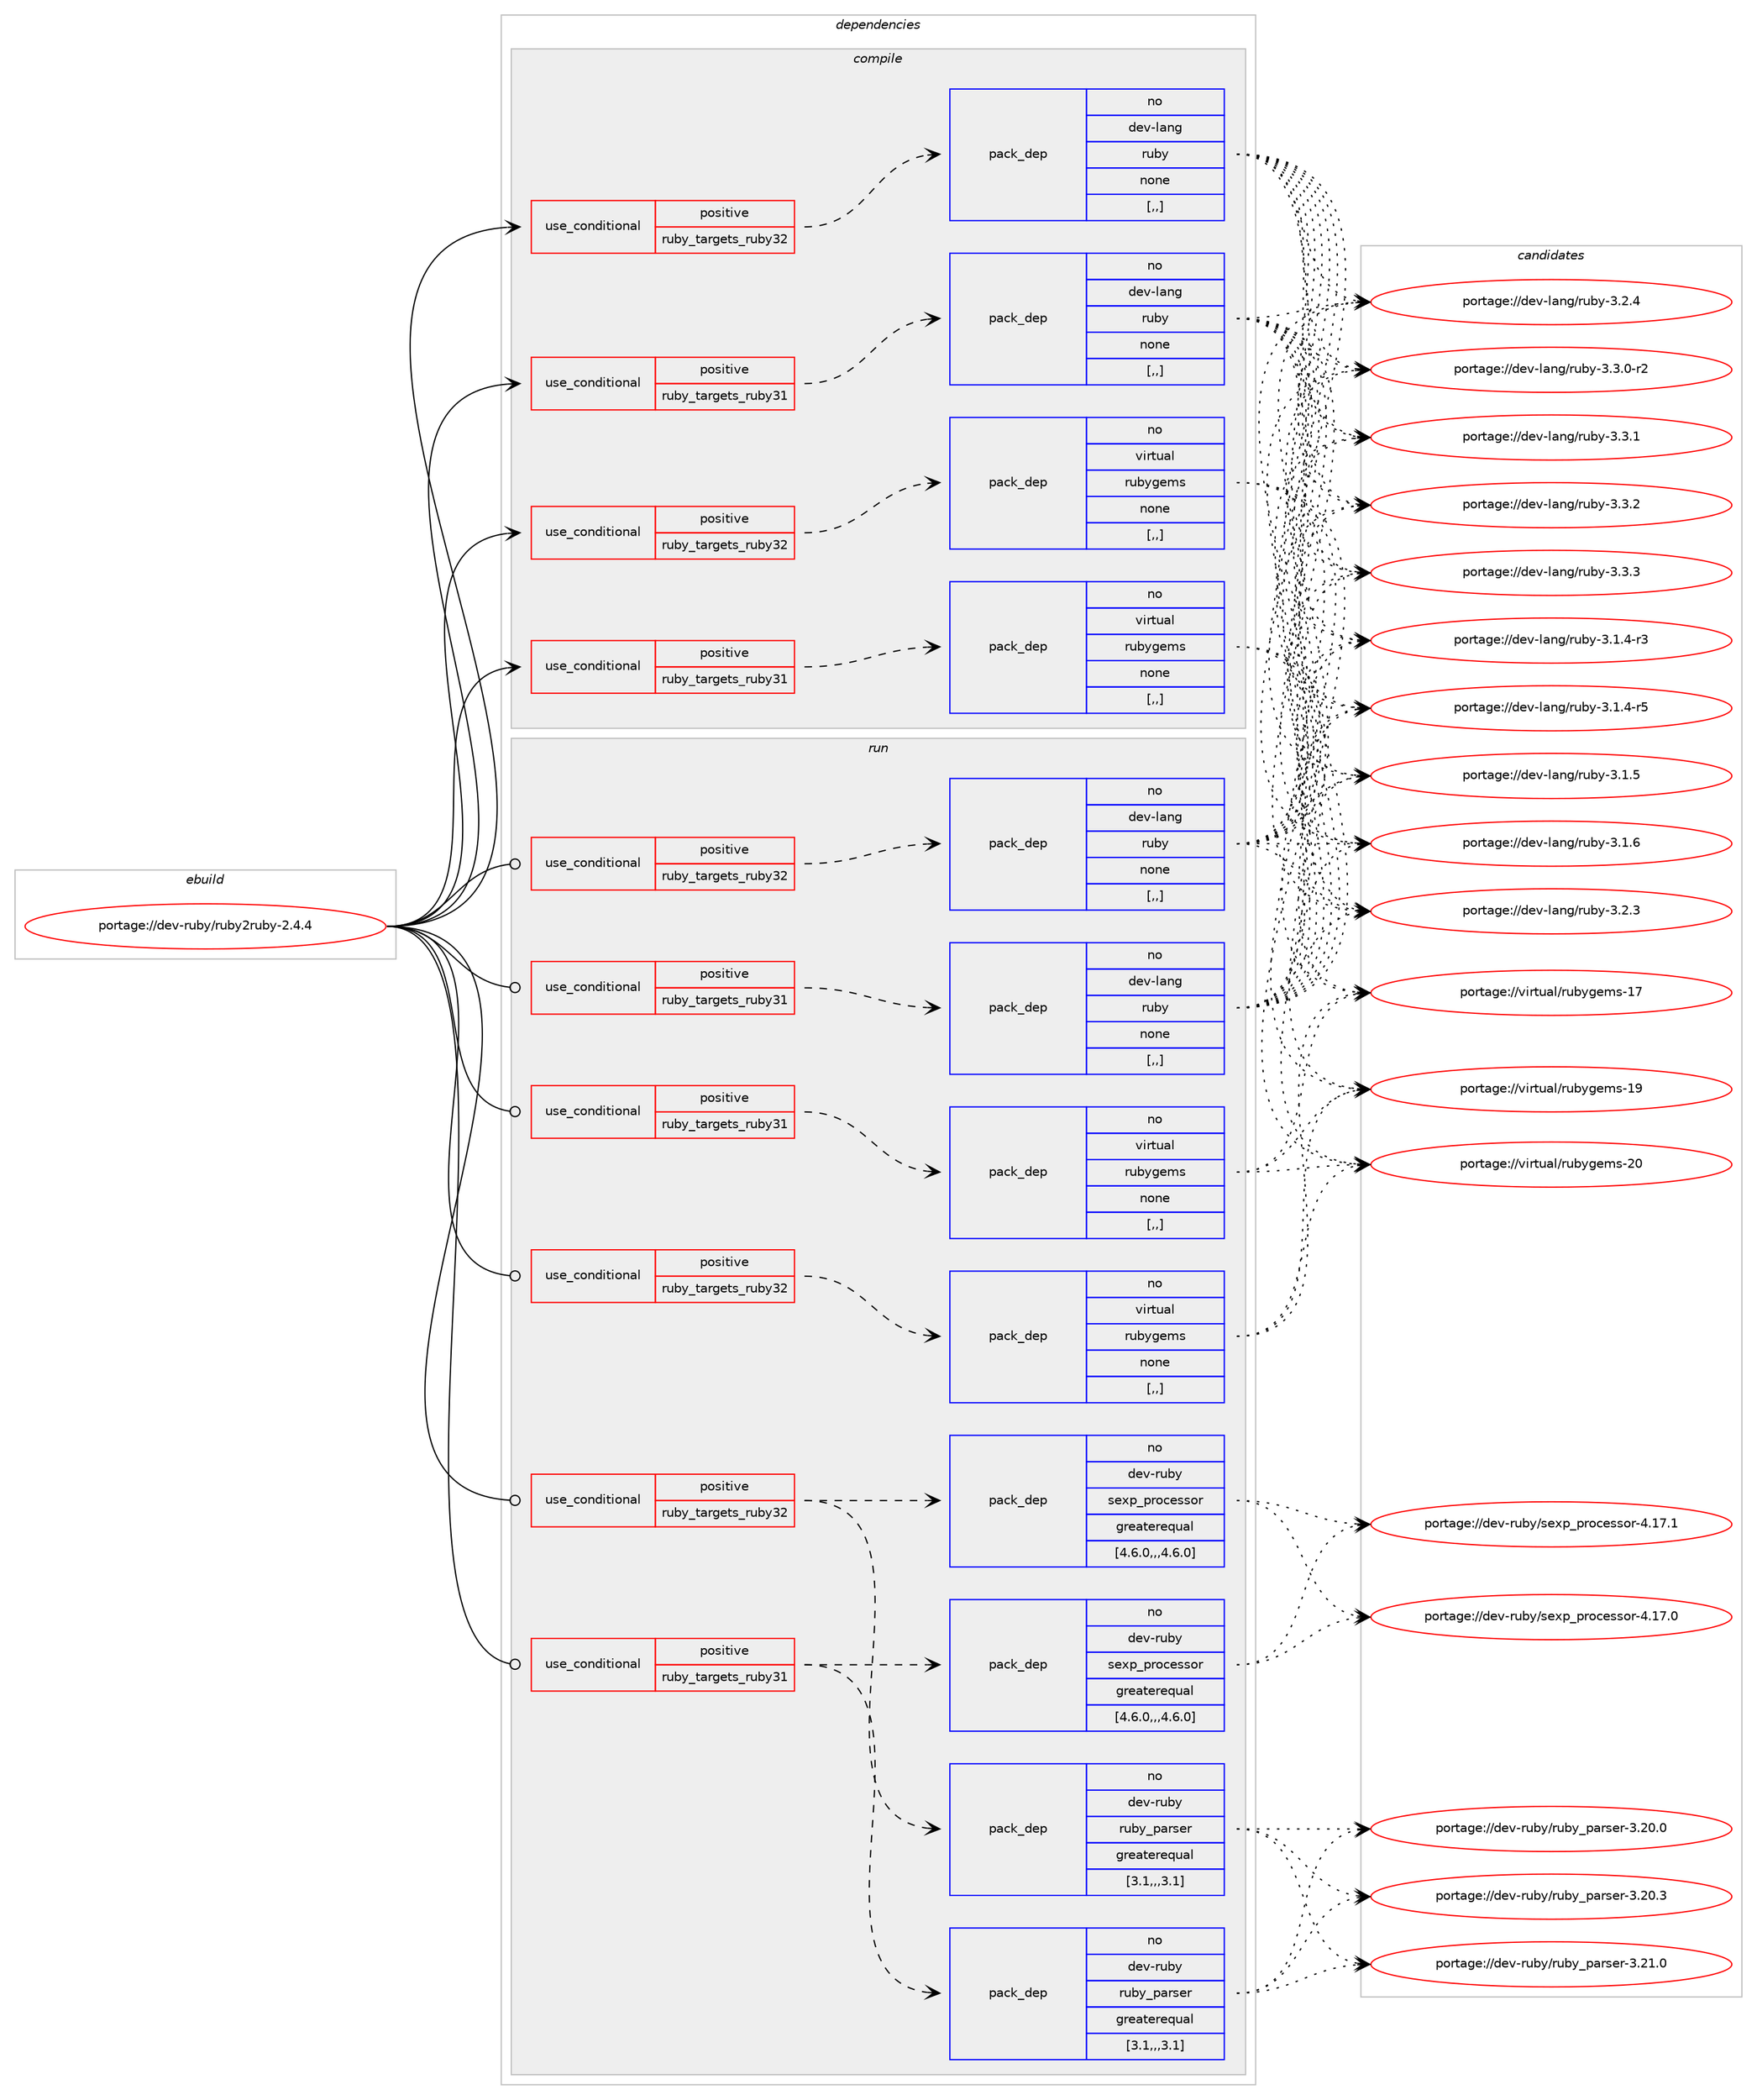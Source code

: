 digraph prolog {

# *************
# Graph options
# *************

newrank=true;
concentrate=true;
compound=true;
graph [rankdir=LR,fontname=Helvetica,fontsize=10,ranksep=1.5];#, ranksep=2.5, nodesep=0.2];
edge  [arrowhead=vee];
node  [fontname=Helvetica,fontsize=10];

# **********
# The ebuild
# **********

subgraph cluster_leftcol {
color=gray;
rank=same;
label=<<i>ebuild</i>>;
id [label="portage://dev-ruby/ruby2ruby-2.4.4", color=red, width=4, href="../dev-ruby/ruby2ruby-2.4.4.svg"];
}

# ****************
# The dependencies
# ****************

subgraph cluster_midcol {
color=gray;
label=<<i>dependencies</i>>;
subgraph cluster_compile {
fillcolor="#eeeeee";
style=filled;
label=<<i>compile</i>>;
subgraph cond54441 {
dependency197437 [label=<<TABLE BORDER="0" CELLBORDER="1" CELLSPACING="0" CELLPADDING="4"><TR><TD ROWSPAN="3" CELLPADDING="10">use_conditional</TD></TR><TR><TD>positive</TD></TR><TR><TD>ruby_targets_ruby31</TD></TR></TABLE>>, shape=none, color=red];
subgraph pack141629 {
dependency197438 [label=<<TABLE BORDER="0" CELLBORDER="1" CELLSPACING="0" CELLPADDING="4" WIDTH="220"><TR><TD ROWSPAN="6" CELLPADDING="30">pack_dep</TD></TR><TR><TD WIDTH="110">no</TD></TR><TR><TD>dev-lang</TD></TR><TR><TD>ruby</TD></TR><TR><TD>none</TD></TR><TR><TD>[,,]</TD></TR></TABLE>>, shape=none, color=blue];
}
dependency197437:e -> dependency197438:w [weight=20,style="dashed",arrowhead="vee"];
}
id:e -> dependency197437:w [weight=20,style="solid",arrowhead="vee"];
subgraph cond54442 {
dependency197439 [label=<<TABLE BORDER="0" CELLBORDER="1" CELLSPACING="0" CELLPADDING="4"><TR><TD ROWSPAN="3" CELLPADDING="10">use_conditional</TD></TR><TR><TD>positive</TD></TR><TR><TD>ruby_targets_ruby31</TD></TR></TABLE>>, shape=none, color=red];
subgraph pack141630 {
dependency197440 [label=<<TABLE BORDER="0" CELLBORDER="1" CELLSPACING="0" CELLPADDING="4" WIDTH="220"><TR><TD ROWSPAN="6" CELLPADDING="30">pack_dep</TD></TR><TR><TD WIDTH="110">no</TD></TR><TR><TD>virtual</TD></TR><TR><TD>rubygems</TD></TR><TR><TD>none</TD></TR><TR><TD>[,,]</TD></TR></TABLE>>, shape=none, color=blue];
}
dependency197439:e -> dependency197440:w [weight=20,style="dashed",arrowhead="vee"];
}
id:e -> dependency197439:w [weight=20,style="solid",arrowhead="vee"];
subgraph cond54443 {
dependency197441 [label=<<TABLE BORDER="0" CELLBORDER="1" CELLSPACING="0" CELLPADDING="4"><TR><TD ROWSPAN="3" CELLPADDING="10">use_conditional</TD></TR><TR><TD>positive</TD></TR><TR><TD>ruby_targets_ruby32</TD></TR></TABLE>>, shape=none, color=red];
subgraph pack141631 {
dependency197442 [label=<<TABLE BORDER="0" CELLBORDER="1" CELLSPACING="0" CELLPADDING="4" WIDTH="220"><TR><TD ROWSPAN="6" CELLPADDING="30">pack_dep</TD></TR><TR><TD WIDTH="110">no</TD></TR><TR><TD>dev-lang</TD></TR><TR><TD>ruby</TD></TR><TR><TD>none</TD></TR><TR><TD>[,,]</TD></TR></TABLE>>, shape=none, color=blue];
}
dependency197441:e -> dependency197442:w [weight=20,style="dashed",arrowhead="vee"];
}
id:e -> dependency197441:w [weight=20,style="solid",arrowhead="vee"];
subgraph cond54444 {
dependency197443 [label=<<TABLE BORDER="0" CELLBORDER="1" CELLSPACING="0" CELLPADDING="4"><TR><TD ROWSPAN="3" CELLPADDING="10">use_conditional</TD></TR><TR><TD>positive</TD></TR><TR><TD>ruby_targets_ruby32</TD></TR></TABLE>>, shape=none, color=red];
subgraph pack141632 {
dependency197444 [label=<<TABLE BORDER="0" CELLBORDER="1" CELLSPACING="0" CELLPADDING="4" WIDTH="220"><TR><TD ROWSPAN="6" CELLPADDING="30">pack_dep</TD></TR><TR><TD WIDTH="110">no</TD></TR><TR><TD>virtual</TD></TR><TR><TD>rubygems</TD></TR><TR><TD>none</TD></TR><TR><TD>[,,]</TD></TR></TABLE>>, shape=none, color=blue];
}
dependency197443:e -> dependency197444:w [weight=20,style="dashed",arrowhead="vee"];
}
id:e -> dependency197443:w [weight=20,style="solid",arrowhead="vee"];
}
subgraph cluster_compileandrun {
fillcolor="#eeeeee";
style=filled;
label=<<i>compile and run</i>>;
}
subgraph cluster_run {
fillcolor="#eeeeee";
style=filled;
label=<<i>run</i>>;
subgraph cond54445 {
dependency197445 [label=<<TABLE BORDER="0" CELLBORDER="1" CELLSPACING="0" CELLPADDING="4"><TR><TD ROWSPAN="3" CELLPADDING="10">use_conditional</TD></TR><TR><TD>positive</TD></TR><TR><TD>ruby_targets_ruby31</TD></TR></TABLE>>, shape=none, color=red];
subgraph pack141633 {
dependency197446 [label=<<TABLE BORDER="0" CELLBORDER="1" CELLSPACING="0" CELLPADDING="4" WIDTH="220"><TR><TD ROWSPAN="6" CELLPADDING="30">pack_dep</TD></TR><TR><TD WIDTH="110">no</TD></TR><TR><TD>dev-lang</TD></TR><TR><TD>ruby</TD></TR><TR><TD>none</TD></TR><TR><TD>[,,]</TD></TR></TABLE>>, shape=none, color=blue];
}
dependency197445:e -> dependency197446:w [weight=20,style="dashed",arrowhead="vee"];
}
id:e -> dependency197445:w [weight=20,style="solid",arrowhead="odot"];
subgraph cond54446 {
dependency197447 [label=<<TABLE BORDER="0" CELLBORDER="1" CELLSPACING="0" CELLPADDING="4"><TR><TD ROWSPAN="3" CELLPADDING="10">use_conditional</TD></TR><TR><TD>positive</TD></TR><TR><TD>ruby_targets_ruby31</TD></TR></TABLE>>, shape=none, color=red];
subgraph pack141634 {
dependency197448 [label=<<TABLE BORDER="0" CELLBORDER="1" CELLSPACING="0" CELLPADDING="4" WIDTH="220"><TR><TD ROWSPAN="6" CELLPADDING="30">pack_dep</TD></TR><TR><TD WIDTH="110">no</TD></TR><TR><TD>dev-ruby</TD></TR><TR><TD>sexp_processor</TD></TR><TR><TD>greaterequal</TD></TR><TR><TD>[4.6.0,,,4.6.0]</TD></TR></TABLE>>, shape=none, color=blue];
}
dependency197447:e -> dependency197448:w [weight=20,style="dashed",arrowhead="vee"];
subgraph pack141635 {
dependency197449 [label=<<TABLE BORDER="0" CELLBORDER="1" CELLSPACING="0" CELLPADDING="4" WIDTH="220"><TR><TD ROWSPAN="6" CELLPADDING="30">pack_dep</TD></TR><TR><TD WIDTH="110">no</TD></TR><TR><TD>dev-ruby</TD></TR><TR><TD>ruby_parser</TD></TR><TR><TD>greaterequal</TD></TR><TR><TD>[3.1,,,3.1]</TD></TR></TABLE>>, shape=none, color=blue];
}
dependency197447:e -> dependency197449:w [weight=20,style="dashed",arrowhead="vee"];
}
id:e -> dependency197447:w [weight=20,style="solid",arrowhead="odot"];
subgraph cond54447 {
dependency197450 [label=<<TABLE BORDER="0" CELLBORDER="1" CELLSPACING="0" CELLPADDING="4"><TR><TD ROWSPAN="3" CELLPADDING="10">use_conditional</TD></TR><TR><TD>positive</TD></TR><TR><TD>ruby_targets_ruby31</TD></TR></TABLE>>, shape=none, color=red];
subgraph pack141636 {
dependency197451 [label=<<TABLE BORDER="0" CELLBORDER="1" CELLSPACING="0" CELLPADDING="4" WIDTH="220"><TR><TD ROWSPAN="6" CELLPADDING="30">pack_dep</TD></TR><TR><TD WIDTH="110">no</TD></TR><TR><TD>virtual</TD></TR><TR><TD>rubygems</TD></TR><TR><TD>none</TD></TR><TR><TD>[,,]</TD></TR></TABLE>>, shape=none, color=blue];
}
dependency197450:e -> dependency197451:w [weight=20,style="dashed",arrowhead="vee"];
}
id:e -> dependency197450:w [weight=20,style="solid",arrowhead="odot"];
subgraph cond54448 {
dependency197452 [label=<<TABLE BORDER="0" CELLBORDER="1" CELLSPACING="0" CELLPADDING="4"><TR><TD ROWSPAN="3" CELLPADDING="10">use_conditional</TD></TR><TR><TD>positive</TD></TR><TR><TD>ruby_targets_ruby32</TD></TR></TABLE>>, shape=none, color=red];
subgraph pack141637 {
dependency197453 [label=<<TABLE BORDER="0" CELLBORDER="1" CELLSPACING="0" CELLPADDING="4" WIDTH="220"><TR><TD ROWSPAN="6" CELLPADDING="30">pack_dep</TD></TR><TR><TD WIDTH="110">no</TD></TR><TR><TD>dev-lang</TD></TR><TR><TD>ruby</TD></TR><TR><TD>none</TD></TR><TR><TD>[,,]</TD></TR></TABLE>>, shape=none, color=blue];
}
dependency197452:e -> dependency197453:w [weight=20,style="dashed",arrowhead="vee"];
}
id:e -> dependency197452:w [weight=20,style="solid",arrowhead="odot"];
subgraph cond54449 {
dependency197454 [label=<<TABLE BORDER="0" CELLBORDER="1" CELLSPACING="0" CELLPADDING="4"><TR><TD ROWSPAN="3" CELLPADDING="10">use_conditional</TD></TR><TR><TD>positive</TD></TR><TR><TD>ruby_targets_ruby32</TD></TR></TABLE>>, shape=none, color=red];
subgraph pack141638 {
dependency197455 [label=<<TABLE BORDER="0" CELLBORDER="1" CELLSPACING="0" CELLPADDING="4" WIDTH="220"><TR><TD ROWSPAN="6" CELLPADDING="30">pack_dep</TD></TR><TR><TD WIDTH="110">no</TD></TR><TR><TD>dev-ruby</TD></TR><TR><TD>sexp_processor</TD></TR><TR><TD>greaterequal</TD></TR><TR><TD>[4.6.0,,,4.6.0]</TD></TR></TABLE>>, shape=none, color=blue];
}
dependency197454:e -> dependency197455:w [weight=20,style="dashed",arrowhead="vee"];
subgraph pack141639 {
dependency197456 [label=<<TABLE BORDER="0" CELLBORDER="1" CELLSPACING="0" CELLPADDING="4" WIDTH="220"><TR><TD ROWSPAN="6" CELLPADDING="30">pack_dep</TD></TR><TR><TD WIDTH="110">no</TD></TR><TR><TD>dev-ruby</TD></TR><TR><TD>ruby_parser</TD></TR><TR><TD>greaterequal</TD></TR><TR><TD>[3.1,,,3.1]</TD></TR></TABLE>>, shape=none, color=blue];
}
dependency197454:e -> dependency197456:w [weight=20,style="dashed",arrowhead="vee"];
}
id:e -> dependency197454:w [weight=20,style="solid",arrowhead="odot"];
subgraph cond54450 {
dependency197457 [label=<<TABLE BORDER="0" CELLBORDER="1" CELLSPACING="0" CELLPADDING="4"><TR><TD ROWSPAN="3" CELLPADDING="10">use_conditional</TD></TR><TR><TD>positive</TD></TR><TR><TD>ruby_targets_ruby32</TD></TR></TABLE>>, shape=none, color=red];
subgraph pack141640 {
dependency197458 [label=<<TABLE BORDER="0" CELLBORDER="1" CELLSPACING="0" CELLPADDING="4" WIDTH="220"><TR><TD ROWSPAN="6" CELLPADDING="30">pack_dep</TD></TR><TR><TD WIDTH="110">no</TD></TR><TR><TD>virtual</TD></TR><TR><TD>rubygems</TD></TR><TR><TD>none</TD></TR><TR><TD>[,,]</TD></TR></TABLE>>, shape=none, color=blue];
}
dependency197457:e -> dependency197458:w [weight=20,style="dashed",arrowhead="vee"];
}
id:e -> dependency197457:w [weight=20,style="solid",arrowhead="odot"];
}
}

# **************
# The candidates
# **************

subgraph cluster_choices {
rank=same;
color=gray;
label=<<i>candidates</i>>;

subgraph choice141629 {
color=black;
nodesep=1;
choice100101118451089711010347114117981214551464946524511451 [label="portage://dev-lang/ruby-3.1.4-r3", color=red, width=4,href="../dev-lang/ruby-3.1.4-r3.svg"];
choice100101118451089711010347114117981214551464946524511453 [label="portage://dev-lang/ruby-3.1.4-r5", color=red, width=4,href="../dev-lang/ruby-3.1.4-r5.svg"];
choice10010111845108971101034711411798121455146494653 [label="portage://dev-lang/ruby-3.1.5", color=red, width=4,href="../dev-lang/ruby-3.1.5.svg"];
choice10010111845108971101034711411798121455146494654 [label="portage://dev-lang/ruby-3.1.6", color=red, width=4,href="../dev-lang/ruby-3.1.6.svg"];
choice10010111845108971101034711411798121455146504651 [label="portage://dev-lang/ruby-3.2.3", color=red, width=4,href="../dev-lang/ruby-3.2.3.svg"];
choice10010111845108971101034711411798121455146504652 [label="portage://dev-lang/ruby-3.2.4", color=red, width=4,href="../dev-lang/ruby-3.2.4.svg"];
choice100101118451089711010347114117981214551465146484511450 [label="portage://dev-lang/ruby-3.3.0-r2", color=red, width=4,href="../dev-lang/ruby-3.3.0-r2.svg"];
choice10010111845108971101034711411798121455146514649 [label="portage://dev-lang/ruby-3.3.1", color=red, width=4,href="../dev-lang/ruby-3.3.1.svg"];
choice10010111845108971101034711411798121455146514650 [label="portage://dev-lang/ruby-3.3.2", color=red, width=4,href="../dev-lang/ruby-3.3.2.svg"];
choice10010111845108971101034711411798121455146514651 [label="portage://dev-lang/ruby-3.3.3", color=red, width=4,href="../dev-lang/ruby-3.3.3.svg"];
dependency197438:e -> choice100101118451089711010347114117981214551464946524511451:w [style=dotted,weight="100"];
dependency197438:e -> choice100101118451089711010347114117981214551464946524511453:w [style=dotted,weight="100"];
dependency197438:e -> choice10010111845108971101034711411798121455146494653:w [style=dotted,weight="100"];
dependency197438:e -> choice10010111845108971101034711411798121455146494654:w [style=dotted,weight="100"];
dependency197438:e -> choice10010111845108971101034711411798121455146504651:w [style=dotted,weight="100"];
dependency197438:e -> choice10010111845108971101034711411798121455146504652:w [style=dotted,weight="100"];
dependency197438:e -> choice100101118451089711010347114117981214551465146484511450:w [style=dotted,weight="100"];
dependency197438:e -> choice10010111845108971101034711411798121455146514649:w [style=dotted,weight="100"];
dependency197438:e -> choice10010111845108971101034711411798121455146514650:w [style=dotted,weight="100"];
dependency197438:e -> choice10010111845108971101034711411798121455146514651:w [style=dotted,weight="100"];
}
subgraph choice141630 {
color=black;
nodesep=1;
choice118105114116117971084711411798121103101109115454955 [label="portage://virtual/rubygems-17", color=red, width=4,href="../virtual/rubygems-17.svg"];
choice118105114116117971084711411798121103101109115454957 [label="portage://virtual/rubygems-19", color=red, width=4,href="../virtual/rubygems-19.svg"];
choice118105114116117971084711411798121103101109115455048 [label="portage://virtual/rubygems-20", color=red, width=4,href="../virtual/rubygems-20.svg"];
dependency197440:e -> choice118105114116117971084711411798121103101109115454955:w [style=dotted,weight="100"];
dependency197440:e -> choice118105114116117971084711411798121103101109115454957:w [style=dotted,weight="100"];
dependency197440:e -> choice118105114116117971084711411798121103101109115455048:w [style=dotted,weight="100"];
}
subgraph choice141631 {
color=black;
nodesep=1;
choice100101118451089711010347114117981214551464946524511451 [label="portage://dev-lang/ruby-3.1.4-r3", color=red, width=4,href="../dev-lang/ruby-3.1.4-r3.svg"];
choice100101118451089711010347114117981214551464946524511453 [label="portage://dev-lang/ruby-3.1.4-r5", color=red, width=4,href="../dev-lang/ruby-3.1.4-r5.svg"];
choice10010111845108971101034711411798121455146494653 [label="portage://dev-lang/ruby-3.1.5", color=red, width=4,href="../dev-lang/ruby-3.1.5.svg"];
choice10010111845108971101034711411798121455146494654 [label="portage://dev-lang/ruby-3.1.6", color=red, width=4,href="../dev-lang/ruby-3.1.6.svg"];
choice10010111845108971101034711411798121455146504651 [label="portage://dev-lang/ruby-3.2.3", color=red, width=4,href="../dev-lang/ruby-3.2.3.svg"];
choice10010111845108971101034711411798121455146504652 [label="portage://dev-lang/ruby-3.2.4", color=red, width=4,href="../dev-lang/ruby-3.2.4.svg"];
choice100101118451089711010347114117981214551465146484511450 [label="portage://dev-lang/ruby-3.3.0-r2", color=red, width=4,href="../dev-lang/ruby-3.3.0-r2.svg"];
choice10010111845108971101034711411798121455146514649 [label="portage://dev-lang/ruby-3.3.1", color=red, width=4,href="../dev-lang/ruby-3.3.1.svg"];
choice10010111845108971101034711411798121455146514650 [label="portage://dev-lang/ruby-3.3.2", color=red, width=4,href="../dev-lang/ruby-3.3.2.svg"];
choice10010111845108971101034711411798121455146514651 [label="portage://dev-lang/ruby-3.3.3", color=red, width=4,href="../dev-lang/ruby-3.3.3.svg"];
dependency197442:e -> choice100101118451089711010347114117981214551464946524511451:w [style=dotted,weight="100"];
dependency197442:e -> choice100101118451089711010347114117981214551464946524511453:w [style=dotted,weight="100"];
dependency197442:e -> choice10010111845108971101034711411798121455146494653:w [style=dotted,weight="100"];
dependency197442:e -> choice10010111845108971101034711411798121455146494654:w [style=dotted,weight="100"];
dependency197442:e -> choice10010111845108971101034711411798121455146504651:w [style=dotted,weight="100"];
dependency197442:e -> choice10010111845108971101034711411798121455146504652:w [style=dotted,weight="100"];
dependency197442:e -> choice100101118451089711010347114117981214551465146484511450:w [style=dotted,weight="100"];
dependency197442:e -> choice10010111845108971101034711411798121455146514649:w [style=dotted,weight="100"];
dependency197442:e -> choice10010111845108971101034711411798121455146514650:w [style=dotted,weight="100"];
dependency197442:e -> choice10010111845108971101034711411798121455146514651:w [style=dotted,weight="100"];
}
subgraph choice141632 {
color=black;
nodesep=1;
choice118105114116117971084711411798121103101109115454955 [label="portage://virtual/rubygems-17", color=red, width=4,href="../virtual/rubygems-17.svg"];
choice118105114116117971084711411798121103101109115454957 [label="portage://virtual/rubygems-19", color=red, width=4,href="../virtual/rubygems-19.svg"];
choice118105114116117971084711411798121103101109115455048 [label="portage://virtual/rubygems-20", color=red, width=4,href="../virtual/rubygems-20.svg"];
dependency197444:e -> choice118105114116117971084711411798121103101109115454955:w [style=dotted,weight="100"];
dependency197444:e -> choice118105114116117971084711411798121103101109115454957:w [style=dotted,weight="100"];
dependency197444:e -> choice118105114116117971084711411798121103101109115455048:w [style=dotted,weight="100"];
}
subgraph choice141633 {
color=black;
nodesep=1;
choice100101118451089711010347114117981214551464946524511451 [label="portage://dev-lang/ruby-3.1.4-r3", color=red, width=4,href="../dev-lang/ruby-3.1.4-r3.svg"];
choice100101118451089711010347114117981214551464946524511453 [label="portage://dev-lang/ruby-3.1.4-r5", color=red, width=4,href="../dev-lang/ruby-3.1.4-r5.svg"];
choice10010111845108971101034711411798121455146494653 [label="portage://dev-lang/ruby-3.1.5", color=red, width=4,href="../dev-lang/ruby-3.1.5.svg"];
choice10010111845108971101034711411798121455146494654 [label="portage://dev-lang/ruby-3.1.6", color=red, width=4,href="../dev-lang/ruby-3.1.6.svg"];
choice10010111845108971101034711411798121455146504651 [label="portage://dev-lang/ruby-3.2.3", color=red, width=4,href="../dev-lang/ruby-3.2.3.svg"];
choice10010111845108971101034711411798121455146504652 [label="portage://dev-lang/ruby-3.2.4", color=red, width=4,href="../dev-lang/ruby-3.2.4.svg"];
choice100101118451089711010347114117981214551465146484511450 [label="portage://dev-lang/ruby-3.3.0-r2", color=red, width=4,href="../dev-lang/ruby-3.3.0-r2.svg"];
choice10010111845108971101034711411798121455146514649 [label="portage://dev-lang/ruby-3.3.1", color=red, width=4,href="../dev-lang/ruby-3.3.1.svg"];
choice10010111845108971101034711411798121455146514650 [label="portage://dev-lang/ruby-3.3.2", color=red, width=4,href="../dev-lang/ruby-3.3.2.svg"];
choice10010111845108971101034711411798121455146514651 [label="portage://dev-lang/ruby-3.3.3", color=red, width=4,href="../dev-lang/ruby-3.3.3.svg"];
dependency197446:e -> choice100101118451089711010347114117981214551464946524511451:w [style=dotted,weight="100"];
dependency197446:e -> choice100101118451089711010347114117981214551464946524511453:w [style=dotted,weight="100"];
dependency197446:e -> choice10010111845108971101034711411798121455146494653:w [style=dotted,weight="100"];
dependency197446:e -> choice10010111845108971101034711411798121455146494654:w [style=dotted,weight="100"];
dependency197446:e -> choice10010111845108971101034711411798121455146504651:w [style=dotted,weight="100"];
dependency197446:e -> choice10010111845108971101034711411798121455146504652:w [style=dotted,weight="100"];
dependency197446:e -> choice100101118451089711010347114117981214551465146484511450:w [style=dotted,weight="100"];
dependency197446:e -> choice10010111845108971101034711411798121455146514649:w [style=dotted,weight="100"];
dependency197446:e -> choice10010111845108971101034711411798121455146514650:w [style=dotted,weight="100"];
dependency197446:e -> choice10010111845108971101034711411798121455146514651:w [style=dotted,weight="100"];
}
subgraph choice141634 {
color=black;
nodesep=1;
choice100101118451141179812147115101120112951121141119910111511511111445524649554648 [label="portage://dev-ruby/sexp_processor-4.17.0", color=red, width=4,href="../dev-ruby/sexp_processor-4.17.0.svg"];
choice100101118451141179812147115101120112951121141119910111511511111445524649554649 [label="portage://dev-ruby/sexp_processor-4.17.1", color=red, width=4,href="../dev-ruby/sexp_processor-4.17.1.svg"];
dependency197448:e -> choice100101118451141179812147115101120112951121141119910111511511111445524649554648:w [style=dotted,weight="100"];
dependency197448:e -> choice100101118451141179812147115101120112951121141119910111511511111445524649554649:w [style=dotted,weight="100"];
}
subgraph choice141635 {
color=black;
nodesep=1;
choice10010111845114117981214711411798121951129711411510111445514650484648 [label="portage://dev-ruby/ruby_parser-3.20.0", color=red, width=4,href="../dev-ruby/ruby_parser-3.20.0.svg"];
choice10010111845114117981214711411798121951129711411510111445514650484651 [label="portage://dev-ruby/ruby_parser-3.20.3", color=red, width=4,href="../dev-ruby/ruby_parser-3.20.3.svg"];
choice10010111845114117981214711411798121951129711411510111445514650494648 [label="portage://dev-ruby/ruby_parser-3.21.0", color=red, width=4,href="../dev-ruby/ruby_parser-3.21.0.svg"];
dependency197449:e -> choice10010111845114117981214711411798121951129711411510111445514650484648:w [style=dotted,weight="100"];
dependency197449:e -> choice10010111845114117981214711411798121951129711411510111445514650484651:w [style=dotted,weight="100"];
dependency197449:e -> choice10010111845114117981214711411798121951129711411510111445514650494648:w [style=dotted,weight="100"];
}
subgraph choice141636 {
color=black;
nodesep=1;
choice118105114116117971084711411798121103101109115454955 [label="portage://virtual/rubygems-17", color=red, width=4,href="../virtual/rubygems-17.svg"];
choice118105114116117971084711411798121103101109115454957 [label="portage://virtual/rubygems-19", color=red, width=4,href="../virtual/rubygems-19.svg"];
choice118105114116117971084711411798121103101109115455048 [label="portage://virtual/rubygems-20", color=red, width=4,href="../virtual/rubygems-20.svg"];
dependency197451:e -> choice118105114116117971084711411798121103101109115454955:w [style=dotted,weight="100"];
dependency197451:e -> choice118105114116117971084711411798121103101109115454957:w [style=dotted,weight="100"];
dependency197451:e -> choice118105114116117971084711411798121103101109115455048:w [style=dotted,weight="100"];
}
subgraph choice141637 {
color=black;
nodesep=1;
choice100101118451089711010347114117981214551464946524511451 [label="portage://dev-lang/ruby-3.1.4-r3", color=red, width=4,href="../dev-lang/ruby-3.1.4-r3.svg"];
choice100101118451089711010347114117981214551464946524511453 [label="portage://dev-lang/ruby-3.1.4-r5", color=red, width=4,href="../dev-lang/ruby-3.1.4-r5.svg"];
choice10010111845108971101034711411798121455146494653 [label="portage://dev-lang/ruby-3.1.5", color=red, width=4,href="../dev-lang/ruby-3.1.5.svg"];
choice10010111845108971101034711411798121455146494654 [label="portage://dev-lang/ruby-3.1.6", color=red, width=4,href="../dev-lang/ruby-3.1.6.svg"];
choice10010111845108971101034711411798121455146504651 [label="portage://dev-lang/ruby-3.2.3", color=red, width=4,href="../dev-lang/ruby-3.2.3.svg"];
choice10010111845108971101034711411798121455146504652 [label="portage://dev-lang/ruby-3.2.4", color=red, width=4,href="../dev-lang/ruby-3.2.4.svg"];
choice100101118451089711010347114117981214551465146484511450 [label="portage://dev-lang/ruby-3.3.0-r2", color=red, width=4,href="../dev-lang/ruby-3.3.0-r2.svg"];
choice10010111845108971101034711411798121455146514649 [label="portage://dev-lang/ruby-3.3.1", color=red, width=4,href="../dev-lang/ruby-3.3.1.svg"];
choice10010111845108971101034711411798121455146514650 [label="portage://dev-lang/ruby-3.3.2", color=red, width=4,href="../dev-lang/ruby-3.3.2.svg"];
choice10010111845108971101034711411798121455146514651 [label="portage://dev-lang/ruby-3.3.3", color=red, width=4,href="../dev-lang/ruby-3.3.3.svg"];
dependency197453:e -> choice100101118451089711010347114117981214551464946524511451:w [style=dotted,weight="100"];
dependency197453:e -> choice100101118451089711010347114117981214551464946524511453:w [style=dotted,weight="100"];
dependency197453:e -> choice10010111845108971101034711411798121455146494653:w [style=dotted,weight="100"];
dependency197453:e -> choice10010111845108971101034711411798121455146494654:w [style=dotted,weight="100"];
dependency197453:e -> choice10010111845108971101034711411798121455146504651:w [style=dotted,weight="100"];
dependency197453:e -> choice10010111845108971101034711411798121455146504652:w [style=dotted,weight="100"];
dependency197453:e -> choice100101118451089711010347114117981214551465146484511450:w [style=dotted,weight="100"];
dependency197453:e -> choice10010111845108971101034711411798121455146514649:w [style=dotted,weight="100"];
dependency197453:e -> choice10010111845108971101034711411798121455146514650:w [style=dotted,weight="100"];
dependency197453:e -> choice10010111845108971101034711411798121455146514651:w [style=dotted,weight="100"];
}
subgraph choice141638 {
color=black;
nodesep=1;
choice100101118451141179812147115101120112951121141119910111511511111445524649554648 [label="portage://dev-ruby/sexp_processor-4.17.0", color=red, width=4,href="../dev-ruby/sexp_processor-4.17.0.svg"];
choice100101118451141179812147115101120112951121141119910111511511111445524649554649 [label="portage://dev-ruby/sexp_processor-4.17.1", color=red, width=4,href="../dev-ruby/sexp_processor-4.17.1.svg"];
dependency197455:e -> choice100101118451141179812147115101120112951121141119910111511511111445524649554648:w [style=dotted,weight="100"];
dependency197455:e -> choice100101118451141179812147115101120112951121141119910111511511111445524649554649:w [style=dotted,weight="100"];
}
subgraph choice141639 {
color=black;
nodesep=1;
choice10010111845114117981214711411798121951129711411510111445514650484648 [label="portage://dev-ruby/ruby_parser-3.20.0", color=red, width=4,href="../dev-ruby/ruby_parser-3.20.0.svg"];
choice10010111845114117981214711411798121951129711411510111445514650484651 [label="portage://dev-ruby/ruby_parser-3.20.3", color=red, width=4,href="../dev-ruby/ruby_parser-3.20.3.svg"];
choice10010111845114117981214711411798121951129711411510111445514650494648 [label="portage://dev-ruby/ruby_parser-3.21.0", color=red, width=4,href="../dev-ruby/ruby_parser-3.21.0.svg"];
dependency197456:e -> choice10010111845114117981214711411798121951129711411510111445514650484648:w [style=dotted,weight="100"];
dependency197456:e -> choice10010111845114117981214711411798121951129711411510111445514650484651:w [style=dotted,weight="100"];
dependency197456:e -> choice10010111845114117981214711411798121951129711411510111445514650494648:w [style=dotted,weight="100"];
}
subgraph choice141640 {
color=black;
nodesep=1;
choice118105114116117971084711411798121103101109115454955 [label="portage://virtual/rubygems-17", color=red, width=4,href="../virtual/rubygems-17.svg"];
choice118105114116117971084711411798121103101109115454957 [label="portage://virtual/rubygems-19", color=red, width=4,href="../virtual/rubygems-19.svg"];
choice118105114116117971084711411798121103101109115455048 [label="portage://virtual/rubygems-20", color=red, width=4,href="../virtual/rubygems-20.svg"];
dependency197458:e -> choice118105114116117971084711411798121103101109115454955:w [style=dotted,weight="100"];
dependency197458:e -> choice118105114116117971084711411798121103101109115454957:w [style=dotted,weight="100"];
dependency197458:e -> choice118105114116117971084711411798121103101109115455048:w [style=dotted,weight="100"];
}
}

}
